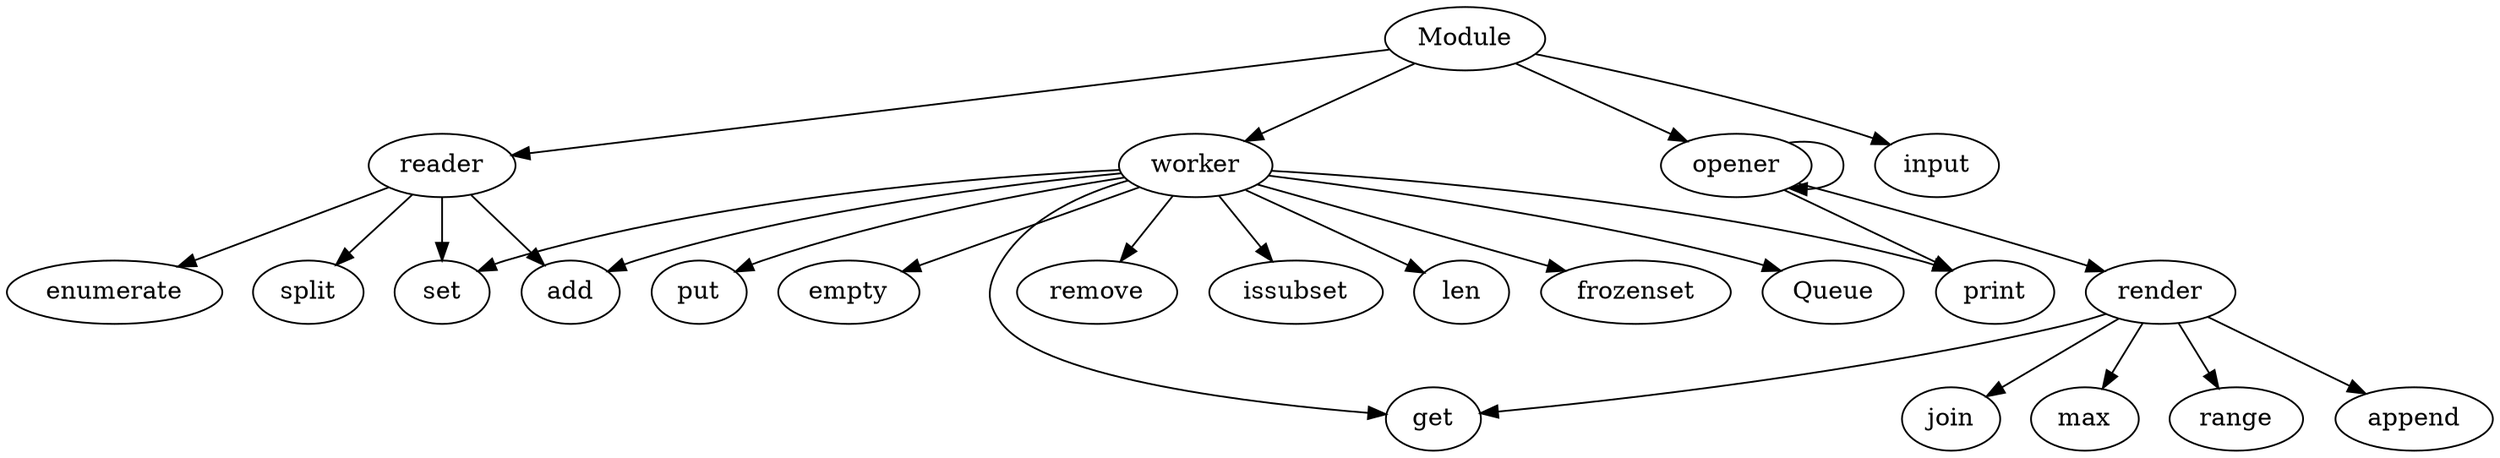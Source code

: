 digraph  {
reader;
set;
enumerate;
split;
add;
worker;
frozenset;
Queue;
put;
empty;
get;
remove;
issubset;
print;
len;
opener;
render;
max;
range;
append;
join;
Module;
input;
reader -> set;
reader -> enumerate;
reader -> split;
reader -> add;
worker -> frozenset;
worker -> Queue;
worker -> put;
worker -> empty;
worker -> get;
worker -> set;
worker -> remove;
worker -> add;
worker -> issubset;
worker -> print;
worker -> len;
opener -> opener;
opener -> print;
opener -> render;
render -> max;
render -> range;
render -> get;
render -> append;
render -> join;
Module -> reader;
Module -> worker;
Module -> opener;
Module -> input;
}
